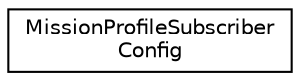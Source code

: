 digraph "Graphical Class Hierarchy"
{
 // LATEX_PDF_SIZE
  edge [fontname="Helvetica",fontsize="10",labelfontname="Helvetica",labelfontsize="10"];
  node [fontname="Helvetica",fontsize="10",shape=record];
  rankdir="LR";
  Node0 [label="MissionProfileSubscriber\lConfig",height=0.2,width=0.4,color="black", fillcolor="white", style="filled",URL="$structMissionProfileSubscriberConfig.html",tooltip="Config parameters for the mission profile subscriber."];
}
